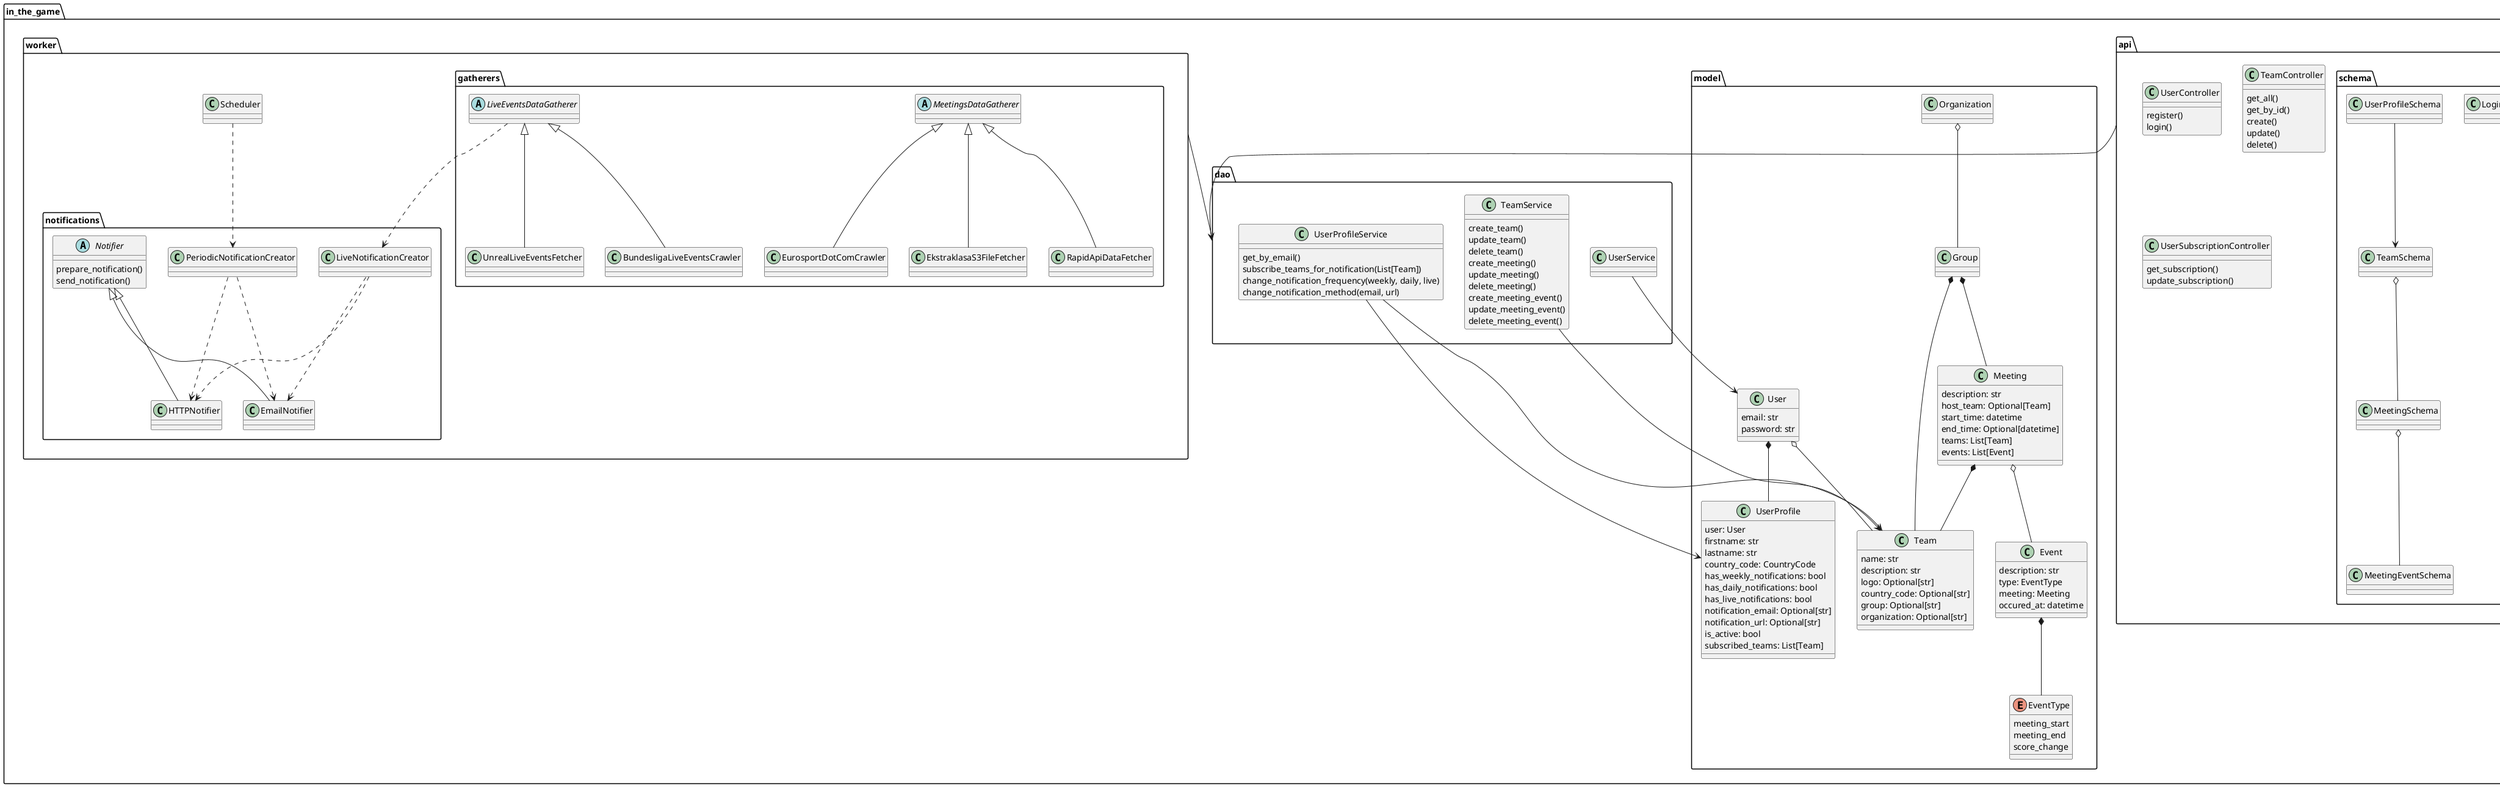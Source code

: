 @startuml in-the-game

package in_the_game.dao {

    class UserService {}

    class UserProfileService {
        get_by_email()
        subscribe_teams_for_notification(List[Team])
        change_notification_frequency(weekly, daily, live)
        change_notification_method(email, url)
    }

    class TeamService {
        create_team()
        update_team()
        delete_team()
        create_meeting()
        update_meeting()
        delete_meeting()
        create_meeting_event()
        update_meeting_event()
        delete_meeting_event()
    }

    package in_the_game.model {
        class User {
            email: str
            password: str
        }

        class UserProfile {
            user: User
            firstname: str
            lastname: str
            country_code: CountryCode
            has_weekly_notifications: bool
            has_daily_notifications: bool
            has_live_notifications: bool
            notification_email: Optional[str]
            notification_url: Optional[str]
            is_active: bool
            subscribed_teams: List[Team]
        }

        class Team {
            name: str
            description: str
            logo: Optional[str]
            country_code: Optional[str]
            group: Optional[str]
            organization: Optional[str]
        }

        class Meeting {
            description: str
            host_team: Optional[Team]
            start_time: datetime
            end_time: Optional[datetime]
            teams: List[Team]
            events: List[Event]
        }

        enum EventType {
            meeting_start
            meeting_end
            score_change
        }

        class Event {
            description: str
            type: EventType
            meeting: Meeting
            occured_at: datetime
        }

        User *-- UserProfile
        User o-- Team

        Organization o-- Group
        Group *-- Team
        Group *-- Meeting
        Meeting *-- Team

        Meeting o-- Event
        Event *-- EventType
    }

    UserProfileService --> UserProfile
    UserProfileService --> Team
    TeamService --> Team
    UserService --> User
}

package in_the_game.api {
    class UserController {
        register()
        login()
    }

    class TeamController {
        get_all()
        get_by_id()
        create()
        update()
        delete()
    }

    class UserSubscriptionController {
        get_subscription()
        update_subscription()
    }

    package in_the_game.api.schema {
        class RegistrationRequestSchema {}
        class LoginRequestSchema {}
        class UserProfileSchema {}
        class TeamSchema {}
        class MeetingSchema {}
        class MeetingEventSchema {}

        UserProfileSchema --> TeamSchema

        TeamSchema o-- MeetingSchema
        MeetingSchema o-- MeetingEventSchema
    }
}

package in_the_game.worker {
    class Scheduler {}

    package in_the_game.worker.notifications {
        class PeriodicNotificationCreator {}
        class LiveNotificationCreator {}

        abstract Notifier {
            prepare_notification()
            send_notification()
        }
        class HTTPNotifier {}
        class EmailNotifier {}
    }

    package in_the_game.worker.gatherers {
        abstract MeetingsDataGatherer {}
        class RapidApiDataFetcher {}
        class EurosportDotComCrawler {}
        class EkstraklasaS3FileFetcher {}

        abstract LiveEventsDataGatherer {}
        class UnrealLiveEventsFetcher {}
        class BundesligaLiveEventsCrawler {}
    }

    Scheduler ..> PeriodicNotificationCreator
    PeriodicNotificationCreator ..> HTTPNotifier
    PeriodicNotificationCreator ..> EmailNotifier

    LiveEventsDataGatherer ..> LiveNotificationCreator
    LiveNotificationCreator ..> HTTPNotifier
    LiveNotificationCreator ..> EmailNotifier

    Notifier <|-- HTTPNotifier
    Notifier <|-- EmailNotifier

    LiveEventsDataGatherer <|-- UnrealLiveEventsFetcher
    LiveEventsDataGatherer <|-- BundesligaLiveEventsCrawler

    MeetingsDataGatherer <|-- RapidApiDataFetcher
    MeetingsDataGatherer <|-- EurosportDotComCrawler
    MeetingsDataGatherer <|-- EkstraklasaS3FileFetcher
}

in_the_game.api --> in_the_game.dao
in_the_game.worker --> in_the_game.dao



@enduml
